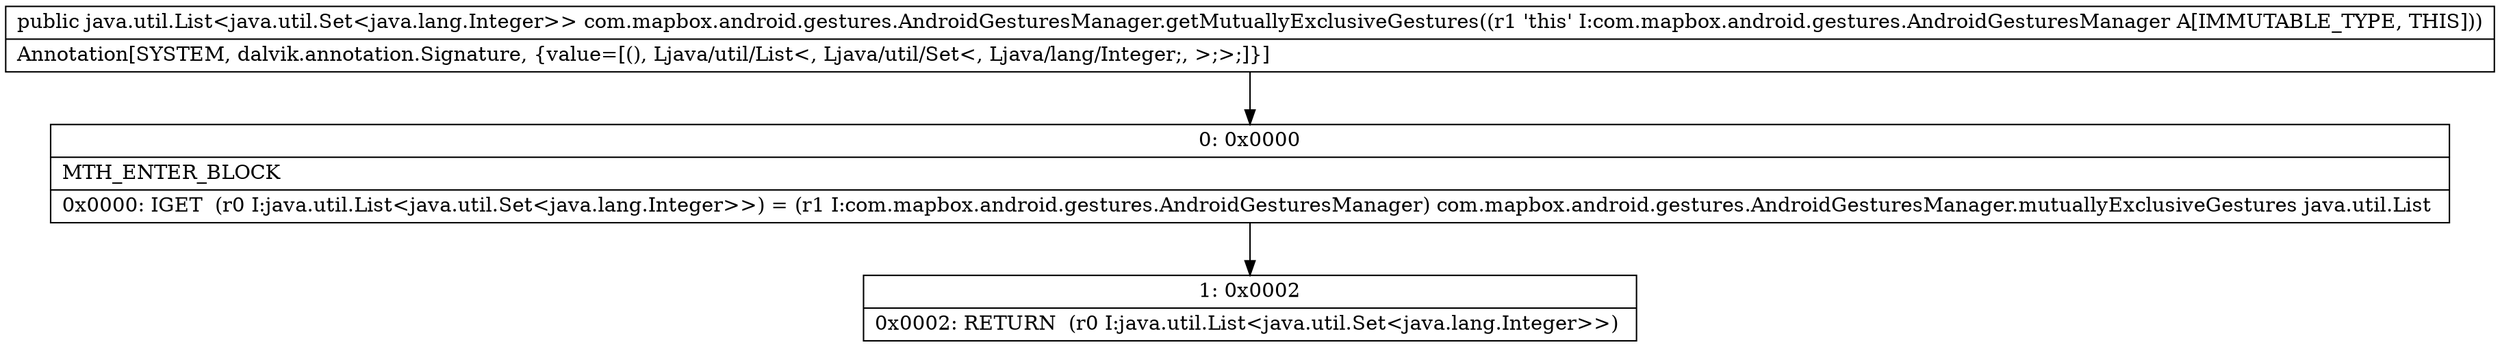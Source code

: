 digraph "CFG forcom.mapbox.android.gestures.AndroidGesturesManager.getMutuallyExclusiveGestures()Ljava\/util\/List;" {
Node_0 [shape=record,label="{0\:\ 0x0000|MTH_ENTER_BLOCK\l|0x0000: IGET  (r0 I:java.util.List\<java.util.Set\<java.lang.Integer\>\>) = (r1 I:com.mapbox.android.gestures.AndroidGesturesManager) com.mapbox.android.gestures.AndroidGesturesManager.mutuallyExclusiveGestures java.util.List \l}"];
Node_1 [shape=record,label="{1\:\ 0x0002|0x0002: RETURN  (r0 I:java.util.List\<java.util.Set\<java.lang.Integer\>\>) \l}"];
MethodNode[shape=record,label="{public java.util.List\<java.util.Set\<java.lang.Integer\>\> com.mapbox.android.gestures.AndroidGesturesManager.getMutuallyExclusiveGestures((r1 'this' I:com.mapbox.android.gestures.AndroidGesturesManager A[IMMUTABLE_TYPE, THIS]))  | Annotation[SYSTEM, dalvik.annotation.Signature, \{value=[(), Ljava\/util\/List\<, Ljava\/util\/Set\<, Ljava\/lang\/Integer;, \>;\>;]\}]\l}"];
MethodNode -> Node_0;
Node_0 -> Node_1;
}

